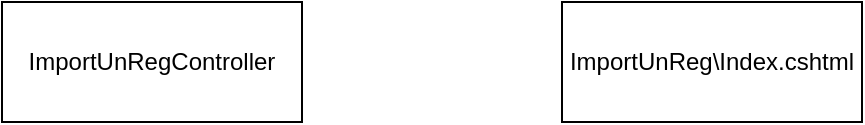 <mxfile version="20.5.1" type="github">
  <diagram id="948CzCGxnO4U-4VhyMQS" name="Страница 1">
    <mxGraphModel dx="1247" dy="815" grid="1" gridSize="10" guides="1" tooltips="1" connect="1" arrows="1" fold="1" page="1" pageScale="1" pageWidth="827" pageHeight="1169" math="0" shadow="0">
      <root>
        <mxCell id="0" />
        <mxCell id="1" parent="0" />
        <mxCell id="pBAx81KD6ok2a-h8795H-1" value="ImportUnRegController" style="rounded=0;whiteSpace=wrap;html=1;" vertex="1" parent="1">
          <mxGeometry x="120" y="200" width="150" height="60" as="geometry" />
        </mxCell>
        <mxCell id="pBAx81KD6ok2a-h8795H-2" value="ImportUnReg\Index.cshtml" style="rounded=0;whiteSpace=wrap;html=1;" vertex="1" parent="1">
          <mxGeometry x="400" y="200" width="150" height="60" as="geometry" />
        </mxCell>
      </root>
    </mxGraphModel>
  </diagram>
</mxfile>
